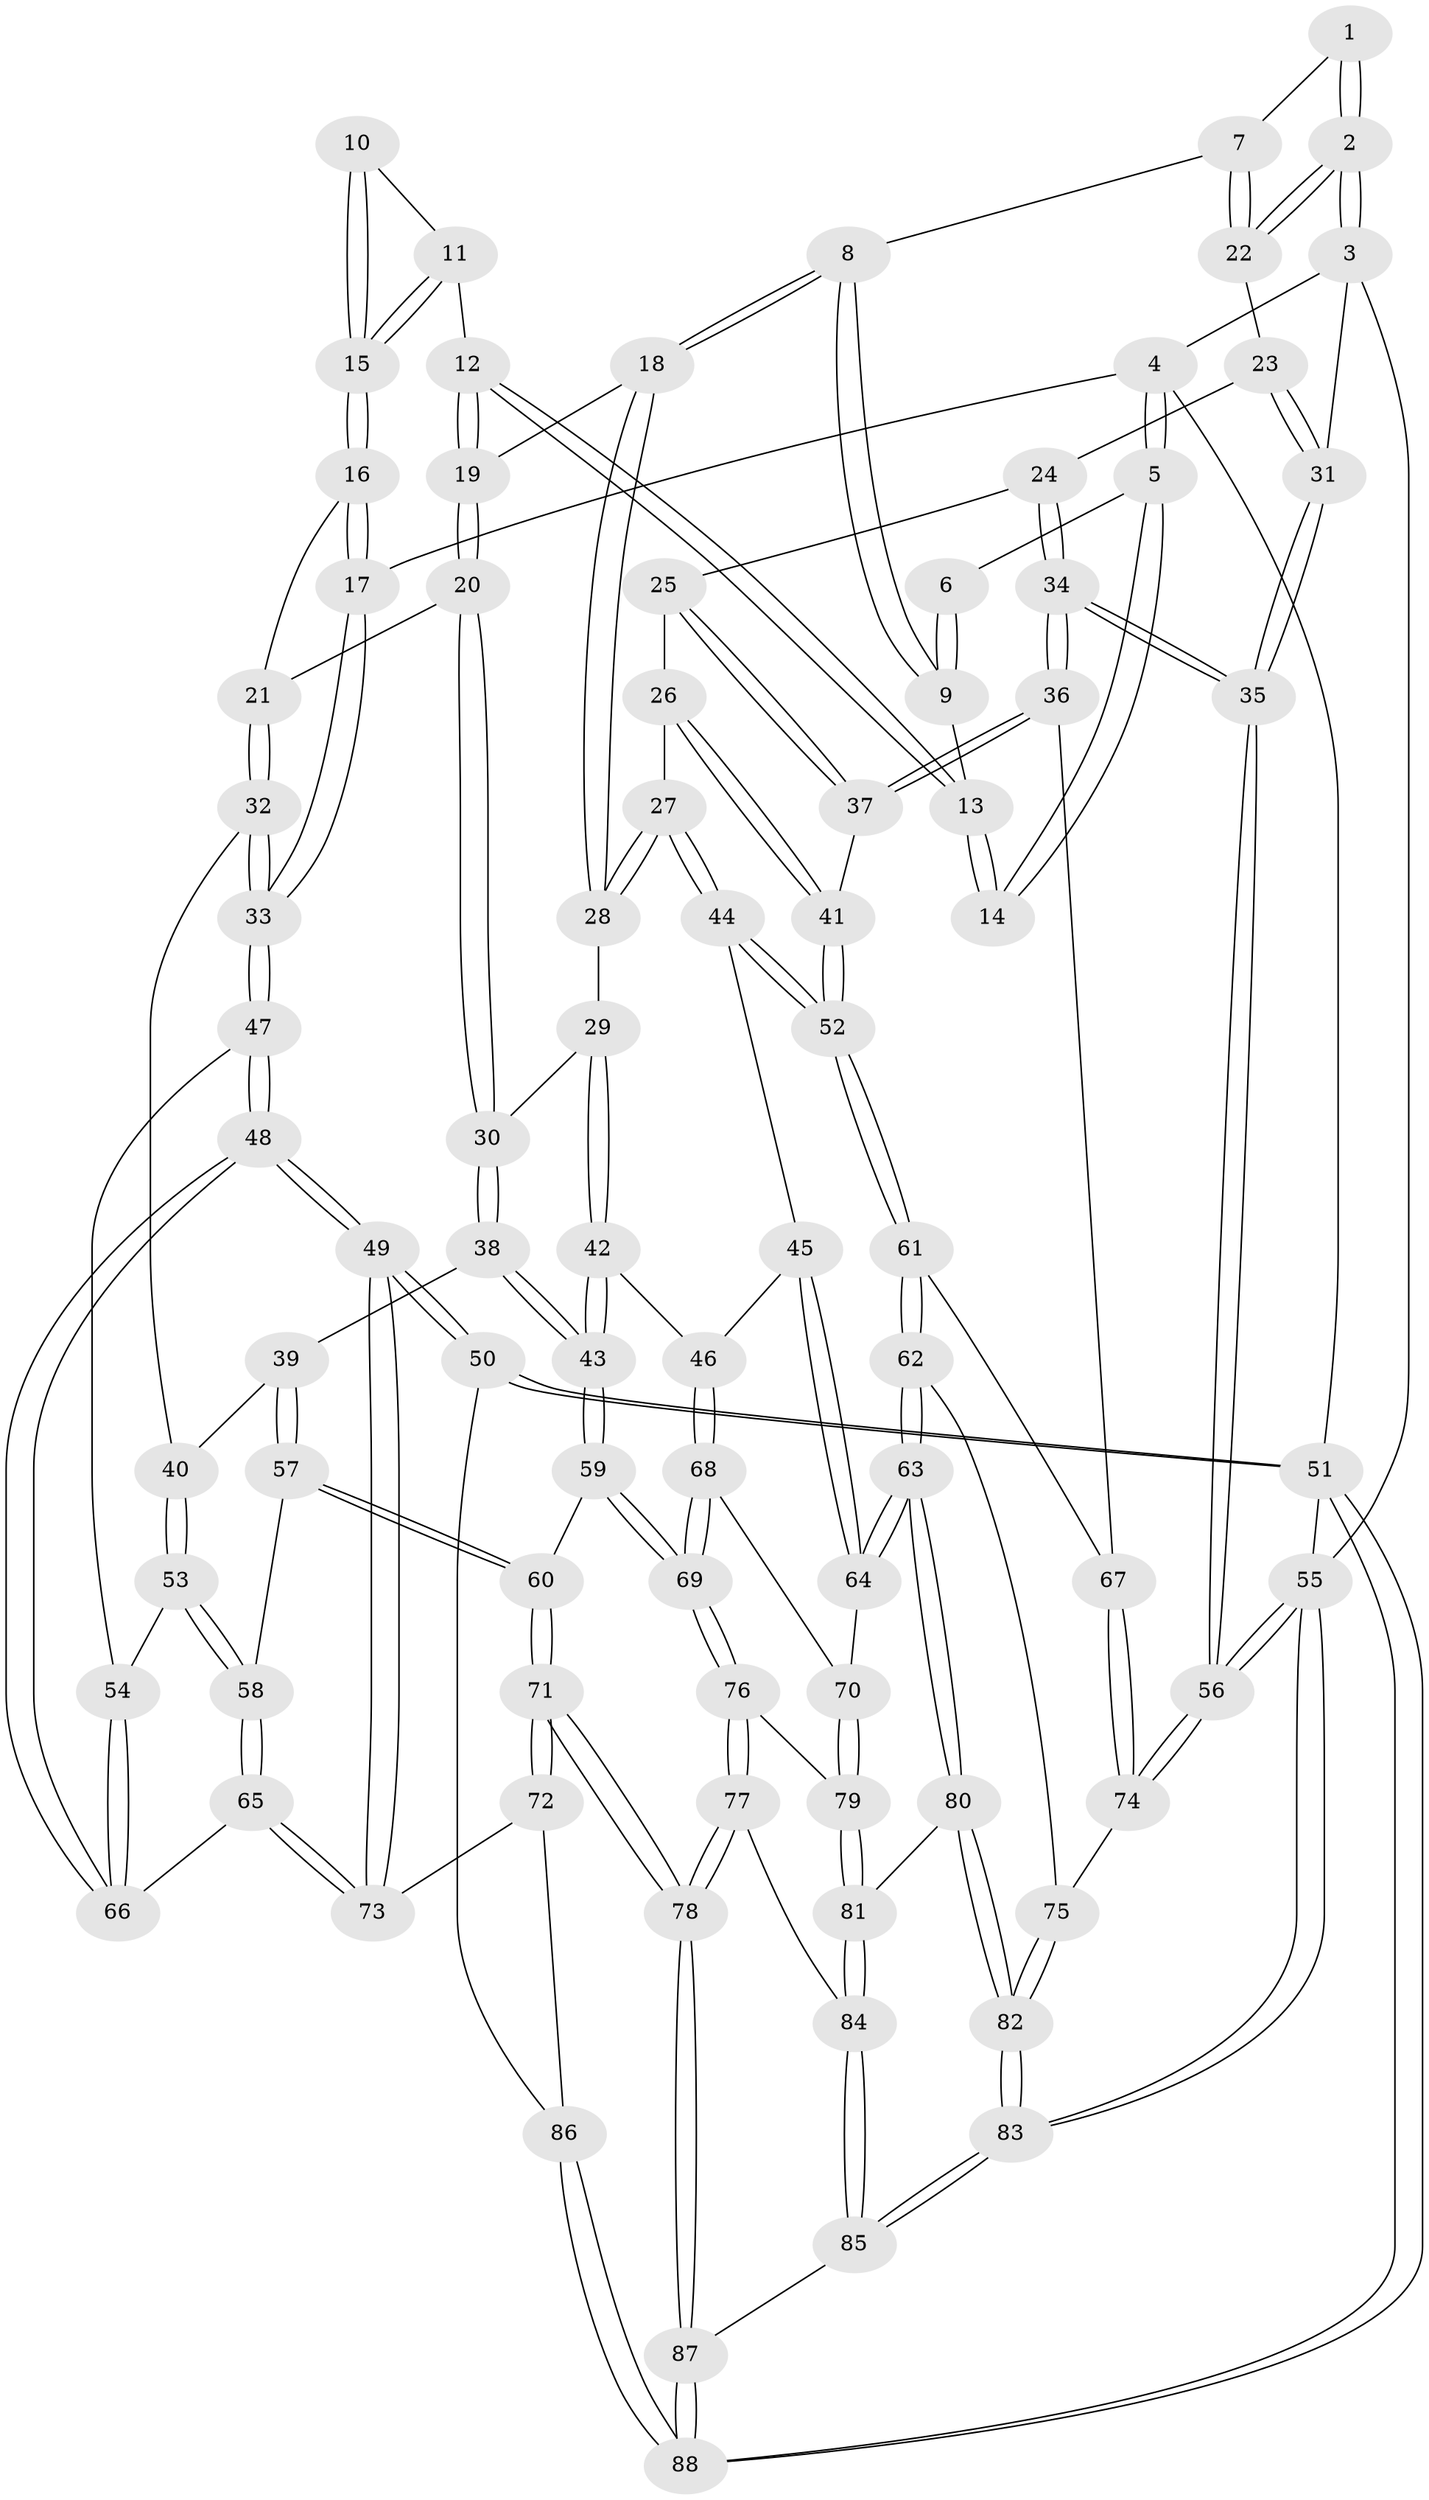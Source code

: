 // Generated by graph-tools (version 1.1) at 2025/17/03/09/25 04:17:06]
// undirected, 88 vertices, 217 edges
graph export_dot {
graph [start="1"]
  node [color=gray90,style=filled];
  1 [pos="+0.809881170843322+0"];
  2 [pos="+1+0"];
  3 [pos="+1+0"];
  4 [pos="+0+0"];
  5 [pos="+0.037496653165976467+0"];
  6 [pos="+0.5385808510072526+0"];
  7 [pos="+0.6535689861892909+0.2138250555519159"];
  8 [pos="+0.6183848574056825+0.21764180188419077"];
  9 [pos="+0.49825112694017504+0.07220627525775858"];
  10 [pos="+0.24549281705275372+0.053694410506773156"];
  11 [pos="+0.34731100769994094+0.14827909253392624"];
  12 [pos="+0.3802870552409325+0.14555301559720327"];
  13 [pos="+0.4167155718869856+0.10733970474256002"];
  14 [pos="+0.18428502651333742+0"];
  15 [pos="+0.24105751990207638+0.20311288530469088"];
  16 [pos="+0.18438603863484532+0.2630279611235722"];
  17 [pos="+0+0"];
  18 [pos="+0.583164128060109+0.264986552169876"];
  19 [pos="+0.3951744819819049+0.256718374716808"];
  20 [pos="+0.3245023199130196+0.35800141457719714"];
  21 [pos="+0.2068842446385892+0.31047326922624996"];
  22 [pos="+0.7542517047912288+0.24259863158067108"];
  23 [pos="+0.7780959397881733+0.28514134877895286"];
  24 [pos="+0.7995500408453728+0.3491872258456258"];
  25 [pos="+0.7938123025290525+0.35742690773094815"];
  26 [pos="+0.7268647274747373+0.4325837354741591"];
  27 [pos="+0.6188571881396283+0.47187507290305425"];
  28 [pos="+0.5534427883536217+0.37157803497982556"];
  29 [pos="+0.41141112131345353+0.4186892602739764"];
  30 [pos="+0.34242977400570795+0.384583138952821"];
  31 [pos="+1+0.2239155033921518"];
  32 [pos="+0.11115298618665809+0.46291365539822876"];
  33 [pos="+0+0.4777069651990527"];
  34 [pos="+1+0.4772634581257318"];
  35 [pos="+1+0.4684596783334303"];
  36 [pos="+0.9597166910368042+0.5322463315265926"];
  37 [pos="+0.81430928905796+0.5578857063534937"];
  38 [pos="+0.2785253879700633+0.5080723175687027"];
  39 [pos="+0.1985049908135881+0.5320421533749748"];
  40 [pos="+0.1215587447856245+0.47597617483004045"];
  41 [pos="+0.7946465729199385+0.5649728118634461"];
  42 [pos="+0.4359702870228073+0.5459948393262014"];
  43 [pos="+0.3614010635141229+0.6101078686446536"];
  44 [pos="+0.6173492563416788+0.48376567786525776"];
  45 [pos="+0.573358395588924+0.5488220935002687"];
  46 [pos="+0.5220085396807608+0.574792884092703"];
  47 [pos="+0+0.48466019988852616"];
  48 [pos="+0+0.6130384249519545"];
  49 [pos="+0+0.8102721315641149"];
  50 [pos="+0+0.9440766884979392"];
  51 [pos="+0+1"];
  52 [pos="+0.7552670118057674+0.6043750233053824"];
  53 [pos="+0.10227790930628666+0.6113604601106498"];
  54 [pos="+0.10137533909819386+0.6121821819986347"];
  55 [pos="+1+1"];
  56 [pos="+1+0.6782653131197054"];
  57 [pos="+0.20598628671804783+0.6150214663744679"];
  58 [pos="+0.19227266427450046+0.621080580584042"];
  59 [pos="+0.3418718809902082+0.6690094901835985"];
  60 [pos="+0.28796285036231145+0.6855204038860112"];
  61 [pos="+0.7383410339236665+0.6719903597996243"];
  62 [pos="+0.7277697463845422+0.6995036147275738"];
  63 [pos="+0.7084816898069799+0.7123106302253222"];
  64 [pos="+0.696022411183504+0.7122992839185189"];
  65 [pos="+0.09812753430257094+0.7230149142307165"];
  66 [pos="+0.07115292783785487+0.6979747089565099"];
  67 [pos="+0.9103975312466372+0.6356905971519649"];
  68 [pos="+0.5195005707920949+0.6639560695118183"];
  69 [pos="+0.43903915720870257+0.748348541109583"];
  70 [pos="+0.6605221659773793+0.7254918382202877"];
  71 [pos="+0.18709916040850194+0.8410785485566701"];
  72 [pos="+0.1727836257228778+0.8368202781119544"];
  73 [pos="+0.1346441348834078+0.7986816850668977"];
  74 [pos="+0.8868855801876847+0.7429355207384707"];
  75 [pos="+0.8789370030702088+0.7511263666665159"];
  76 [pos="+0.43967873152524534+0.7507333759640201"];
  77 [pos="+0.32556482829519806+0.9705380307790717"];
  78 [pos="+0.3018081949188191+0.9924087331944459"];
  79 [pos="+0.5629970112743781+0.8235751130788072"];
  80 [pos="+0.7433694226478221+0.8764477741577826"];
  81 [pos="+0.5691365543058341+0.8822424996936663"];
  82 [pos="+0.9592429777138598+1"];
  83 [pos="+1+1"];
  84 [pos="+0.5653430260319512+0.8935033266097009"];
  85 [pos="+0.7054737248899416+1"];
  86 [pos="+0.033651808468911054+0.9184480863634271"];
  87 [pos="+0.2960433391562236+1"];
  88 [pos="+0.20197473170977379+1"];
  1 -- 2;
  1 -- 2;
  1 -- 7;
  2 -- 3;
  2 -- 3;
  2 -- 22;
  2 -- 22;
  3 -- 4;
  3 -- 31;
  3 -- 55;
  4 -- 5;
  4 -- 5;
  4 -- 17;
  4 -- 51;
  5 -- 6;
  5 -- 14;
  5 -- 14;
  6 -- 9;
  6 -- 9;
  7 -- 8;
  7 -- 22;
  7 -- 22;
  8 -- 9;
  8 -- 9;
  8 -- 18;
  8 -- 18;
  9 -- 13;
  10 -- 11;
  10 -- 15;
  10 -- 15;
  11 -- 12;
  11 -- 15;
  11 -- 15;
  12 -- 13;
  12 -- 13;
  12 -- 19;
  12 -- 19;
  13 -- 14;
  13 -- 14;
  15 -- 16;
  15 -- 16;
  16 -- 17;
  16 -- 17;
  16 -- 21;
  17 -- 33;
  17 -- 33;
  18 -- 19;
  18 -- 28;
  18 -- 28;
  19 -- 20;
  19 -- 20;
  20 -- 21;
  20 -- 30;
  20 -- 30;
  21 -- 32;
  21 -- 32;
  22 -- 23;
  23 -- 24;
  23 -- 31;
  23 -- 31;
  24 -- 25;
  24 -- 34;
  24 -- 34;
  25 -- 26;
  25 -- 37;
  25 -- 37;
  26 -- 27;
  26 -- 41;
  26 -- 41;
  27 -- 28;
  27 -- 28;
  27 -- 44;
  27 -- 44;
  28 -- 29;
  29 -- 30;
  29 -- 42;
  29 -- 42;
  30 -- 38;
  30 -- 38;
  31 -- 35;
  31 -- 35;
  32 -- 33;
  32 -- 33;
  32 -- 40;
  33 -- 47;
  33 -- 47;
  34 -- 35;
  34 -- 35;
  34 -- 36;
  34 -- 36;
  35 -- 56;
  35 -- 56;
  36 -- 37;
  36 -- 37;
  36 -- 67;
  37 -- 41;
  38 -- 39;
  38 -- 43;
  38 -- 43;
  39 -- 40;
  39 -- 57;
  39 -- 57;
  40 -- 53;
  40 -- 53;
  41 -- 52;
  41 -- 52;
  42 -- 43;
  42 -- 43;
  42 -- 46;
  43 -- 59;
  43 -- 59;
  44 -- 45;
  44 -- 52;
  44 -- 52;
  45 -- 46;
  45 -- 64;
  45 -- 64;
  46 -- 68;
  46 -- 68;
  47 -- 48;
  47 -- 48;
  47 -- 54;
  48 -- 49;
  48 -- 49;
  48 -- 66;
  48 -- 66;
  49 -- 50;
  49 -- 50;
  49 -- 73;
  49 -- 73;
  50 -- 51;
  50 -- 51;
  50 -- 86;
  51 -- 88;
  51 -- 88;
  51 -- 55;
  52 -- 61;
  52 -- 61;
  53 -- 54;
  53 -- 58;
  53 -- 58;
  54 -- 66;
  54 -- 66;
  55 -- 56;
  55 -- 56;
  55 -- 83;
  55 -- 83;
  56 -- 74;
  56 -- 74;
  57 -- 58;
  57 -- 60;
  57 -- 60;
  58 -- 65;
  58 -- 65;
  59 -- 60;
  59 -- 69;
  59 -- 69;
  60 -- 71;
  60 -- 71;
  61 -- 62;
  61 -- 62;
  61 -- 67;
  62 -- 63;
  62 -- 63;
  62 -- 75;
  63 -- 64;
  63 -- 64;
  63 -- 80;
  63 -- 80;
  64 -- 70;
  65 -- 66;
  65 -- 73;
  65 -- 73;
  67 -- 74;
  67 -- 74;
  68 -- 69;
  68 -- 69;
  68 -- 70;
  69 -- 76;
  69 -- 76;
  70 -- 79;
  70 -- 79;
  71 -- 72;
  71 -- 72;
  71 -- 78;
  71 -- 78;
  72 -- 73;
  72 -- 86;
  74 -- 75;
  75 -- 82;
  75 -- 82;
  76 -- 77;
  76 -- 77;
  76 -- 79;
  77 -- 78;
  77 -- 78;
  77 -- 84;
  78 -- 87;
  78 -- 87;
  79 -- 81;
  79 -- 81;
  80 -- 81;
  80 -- 82;
  80 -- 82;
  81 -- 84;
  81 -- 84;
  82 -- 83;
  82 -- 83;
  83 -- 85;
  83 -- 85;
  84 -- 85;
  84 -- 85;
  85 -- 87;
  86 -- 88;
  86 -- 88;
  87 -- 88;
  87 -- 88;
}
